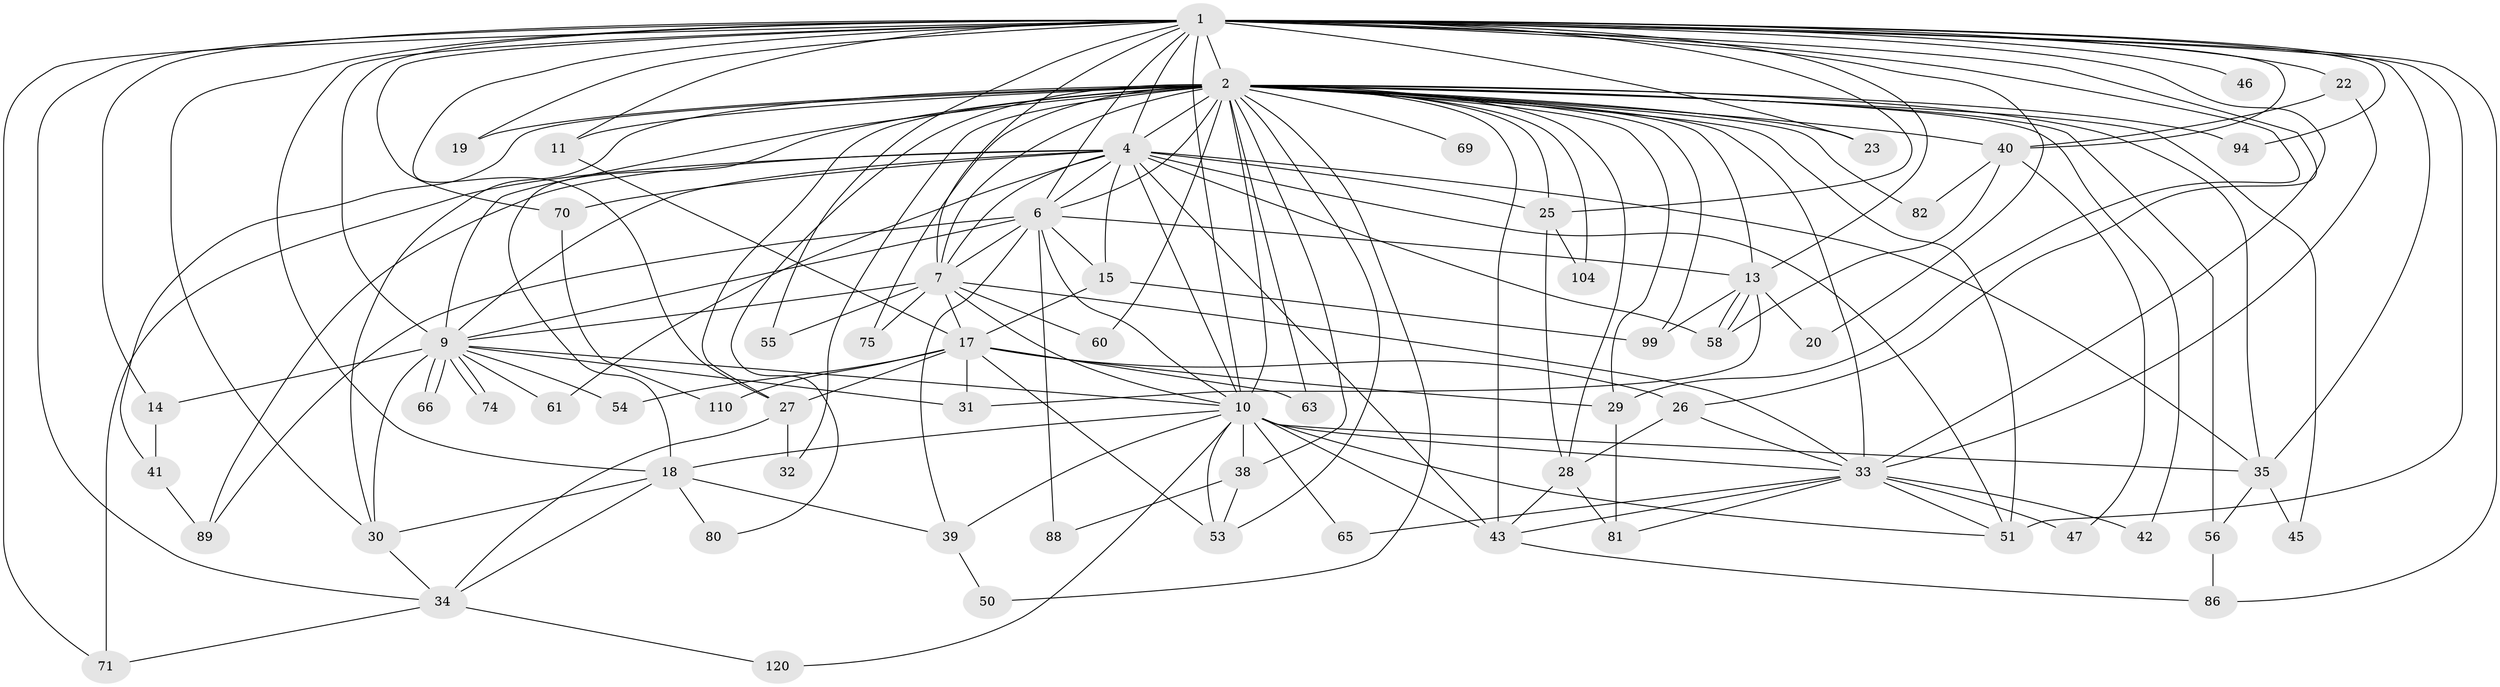 // original degree distribution, {15: 0.023076923076923078, 24: 0.023076923076923078, 19: 0.007692307692307693, 33: 0.007692307692307693, 22: 0.007692307692307693, 21: 0.007692307692307693, 3: 0.2, 4: 0.11538461538461539, 8: 0.007692307692307693, 7: 0.023076923076923078, 2: 0.49230769230769234, 5: 0.046153846153846156, 9: 0.007692307692307693, 6: 0.03076923076923077}
// Generated by graph-tools (version 1.1) at 2025/14/03/09/25 04:14:18]
// undirected, 65 vertices, 169 edges
graph export_dot {
graph [start="1"]
  node [color=gray90,style=filled];
  1 [super="+5"];
  2 [super="+3+113+129+62+78+36"];
  4 [super="+91+57+76"];
  6 [super="+121"];
  7;
  9 [super="+49"];
  10 [super="+68"];
  11;
  13 [super="+100+125"];
  14;
  15;
  17 [super="+24"];
  18 [super="+126"];
  19;
  20;
  22 [super="+83"];
  23 [super="+48"];
  25;
  26;
  27;
  28 [super="+123+97+73"];
  29;
  30;
  31;
  32;
  33 [super="+107+112+106+37"];
  34 [super="+102+111"];
  35 [super="+90+64"];
  38;
  39;
  40 [super="+98"];
  41 [super="+79"];
  42;
  43 [super="+85+72"];
  45;
  46;
  47;
  50;
  51 [super="+84+95"];
  53 [super="+114"];
  54;
  55;
  56;
  58;
  60;
  61;
  63;
  65;
  66;
  69;
  70;
  71;
  74;
  75;
  80;
  81;
  82;
  86 [super="+101"];
  88;
  89 [super="+119"];
  94;
  99;
  104;
  110;
  120;
  1 -- 2 [weight=7];
  1 -- 4 [weight=4];
  1 -- 6 [weight=3];
  1 -- 7 [weight=3];
  1 -- 9 [weight=4];
  1 -- 10 [weight=2];
  1 -- 14;
  1 -- 22 [weight=2];
  1 -- 46 [weight=3];
  1 -- 51;
  1 -- 55;
  1 -- 35;
  1 -- 70;
  1 -- 11;
  1 -- 71;
  1 -- 13;
  1 -- 18;
  1 -- 19;
  1 -- 20;
  1 -- 23;
  1 -- 86;
  1 -- 25;
  1 -- 26;
  1 -- 27;
  1 -- 29;
  1 -- 30;
  1 -- 94;
  1 -- 33 [weight=2];
  1 -- 34;
  1 -- 40 [weight=2];
  2 -- 4 [weight=7];
  2 -- 6 [weight=3];
  2 -- 7 [weight=3];
  2 -- 9 [weight=4];
  2 -- 10 [weight=3];
  2 -- 11;
  2 -- 19;
  2 -- 23 [weight=2];
  2 -- 25;
  2 -- 30;
  2 -- 35;
  2 -- 41 [weight=2];
  2 -- 53;
  2 -- 60;
  2 -- 69 [weight=2];
  2 -- 75;
  2 -- 80;
  2 -- 18;
  2 -- 82;
  2 -- 28;
  2 -- 94;
  2 -- 32;
  2 -- 33 [weight=2];
  2 -- 99;
  2 -- 38;
  2 -- 40;
  2 -- 42;
  2 -- 43 [weight=3];
  2 -- 45;
  2 -- 56 [weight=2];
  2 -- 63;
  2 -- 27;
  2 -- 51 [weight=2];
  2 -- 50;
  2 -- 104;
  2 -- 29;
  2 -- 13;
  4 -- 6;
  4 -- 7;
  4 -- 9;
  4 -- 10 [weight=2];
  4 -- 15;
  4 -- 25;
  4 -- 51;
  4 -- 61;
  4 -- 70;
  4 -- 71;
  4 -- 89;
  4 -- 35 [weight=2];
  4 -- 43;
  4 -- 58;
  6 -- 7;
  6 -- 9;
  6 -- 10;
  6 -- 13;
  6 -- 15;
  6 -- 88;
  6 -- 89;
  6 -- 39;
  7 -- 9;
  7 -- 10;
  7 -- 17;
  7 -- 55;
  7 -- 60;
  7 -- 75;
  7 -- 33;
  9 -- 10 [weight=2];
  9 -- 14;
  9 -- 30;
  9 -- 31;
  9 -- 54;
  9 -- 61;
  9 -- 66;
  9 -- 66;
  9 -- 74;
  9 -- 74;
  10 -- 18;
  10 -- 33;
  10 -- 35;
  10 -- 38;
  10 -- 39;
  10 -- 43;
  10 -- 65;
  10 -- 120;
  10 -- 53;
  10 -- 51;
  11 -- 17;
  13 -- 20;
  13 -- 31;
  13 -- 58 [weight=2];
  13 -- 58;
  13 -- 99;
  14 -- 41;
  15 -- 99;
  15 -- 17;
  17 -- 26;
  17 -- 27;
  17 -- 29;
  17 -- 110;
  17 -- 53;
  17 -- 54;
  17 -- 31;
  17 -- 63;
  18 -- 39;
  18 -- 80;
  18 -- 30;
  18 -- 34;
  22 -- 40;
  22 -- 33;
  25 -- 104;
  25 -- 28;
  26 -- 28;
  26 -- 33;
  27 -- 32;
  27 -- 34;
  28 -- 81;
  28 -- 43;
  29 -- 81;
  30 -- 34;
  33 -- 81;
  33 -- 43;
  33 -- 65 [weight=2];
  33 -- 42;
  33 -- 47;
  33 -- 51;
  34 -- 71;
  34 -- 120;
  35 -- 45;
  35 -- 56;
  38 -- 53;
  38 -- 88;
  39 -- 50;
  40 -- 47;
  40 -- 82;
  40 -- 58;
  41 -- 89;
  43 -- 86;
  56 -- 86;
  70 -- 110;
}
